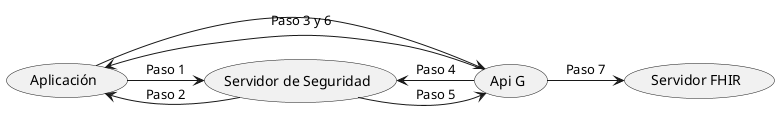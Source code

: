 @startuml
(Aplicación) -> (Servidor de Seguridad) : Paso 1 
(Servidor de Seguridad) -> (Aplicación) : Paso 2
(Aplicación) -> (Api G) : Paso 3 y 6
(Api G) -> (Servidor de Seguridad) : Paso 4
(Servidor de Seguridad) -> (Api G) : Paso 5
(Api G) -> (Aplicación)
(Api G) -> (Servidor FHIR) : Paso 7
@enduml